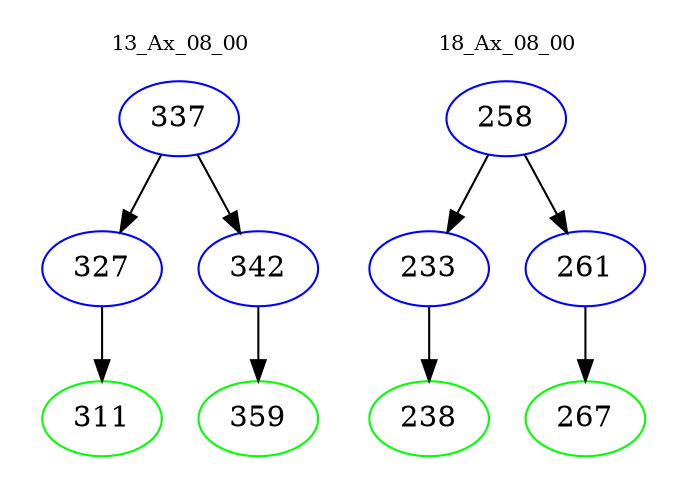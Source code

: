 digraph{
subgraph cluster_0 {
color = white
label = "13_Ax_08_00";
fontsize=10;
T0_337 [label="337", color="blue"]
T0_337 -> T0_327 [color="black"]
T0_327 [label="327", color="blue"]
T0_327 -> T0_311 [color="black"]
T0_311 [label="311", color="green"]
T0_337 -> T0_342 [color="black"]
T0_342 [label="342", color="blue"]
T0_342 -> T0_359 [color="black"]
T0_359 [label="359", color="green"]
}
subgraph cluster_1 {
color = white
label = "18_Ax_08_00";
fontsize=10;
T1_258 [label="258", color="blue"]
T1_258 -> T1_233 [color="black"]
T1_233 [label="233", color="blue"]
T1_233 -> T1_238 [color="black"]
T1_238 [label="238", color="green"]
T1_258 -> T1_261 [color="black"]
T1_261 [label="261", color="blue"]
T1_261 -> T1_267 [color="black"]
T1_267 [label="267", color="green"]
}
}
